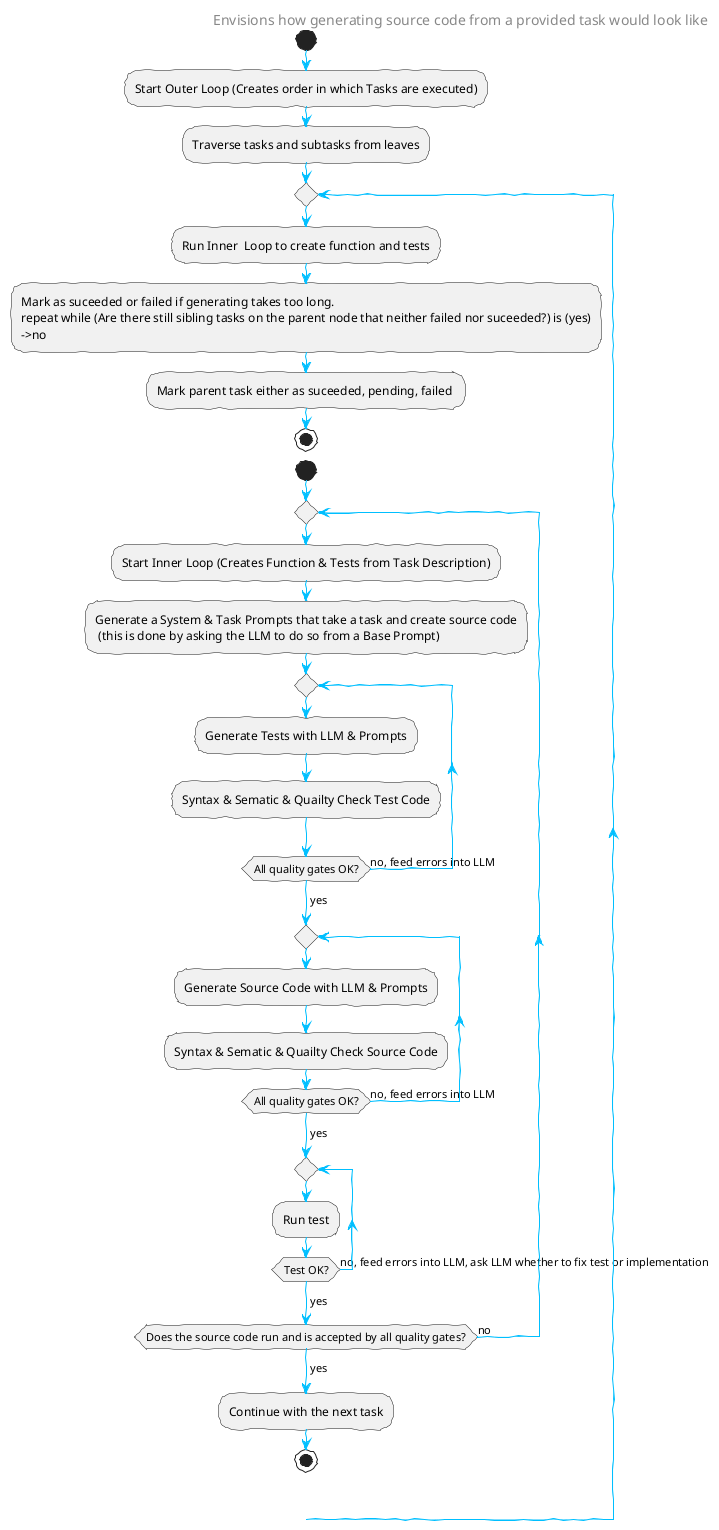 @startuml

skinparam handwritten true

skinparam sequence {
ArrowColor DeepSkyBlue
ActorBorderColor DeepSkyBlue
LifeLineBorderColor blue
LifeLineBackgroundColor #A9DCDF

ParticipantBorderColor DodgerBlue
ParticipantBackgroundColor DeepSkyBlue

ParticipantFontColor #333

ActorBackgroundColor aqua
ActorFontColor DeepSkyBlue
ActorFontSize 17
ActorFontName Aapex
}

header
<font  size=14>Envisions how generating source code from a provided task would look like</font>
endheader



start
:Start Outer Loop (Creates order in which Tasks are executed);
:Traverse tasks and subtasks from leaves;
repeat
:Run Inner  Loop to create function and tests;
:Mark as suceeded or failed if generating takes too long.
repeat while (Are there still sibling tasks on the parent node that neither failed nor suceeded?) is (yes)
->no;
:Mark parent task either as suceeded, pending, failed ;

stop

start

repeat 
:Start Inner Loop (Creates Function & Tests from Task Description);

:Generate a System & Task Prompts that take a task and create source code
 (this is done by asking the LLM to do so from a Base Prompt);

repeat
:Generate Tests with LLM & Prompts;
:Syntax & Sematic & Quailty Check Test Code;

repeat while (All quality gates OK?) is (no, feed errors into LLM)
->yes;


repeat
:Generate Source Code with LLM & Prompts;
:Syntax & Sematic & Quailty Check Source Code;

repeat while (All quality gates OK?) is (no, feed errors into LLM)
->yes;


repeat
:Run test;
repeat while (Test OK?) is (no, feed errors into LLM, ask LLM whether to fix test or implementation)
->yes;

repeat while (Does the source code run and is accepted by all quality gates?) is (no)
->yes;

:Continue with the next task;

stop




@enduml
